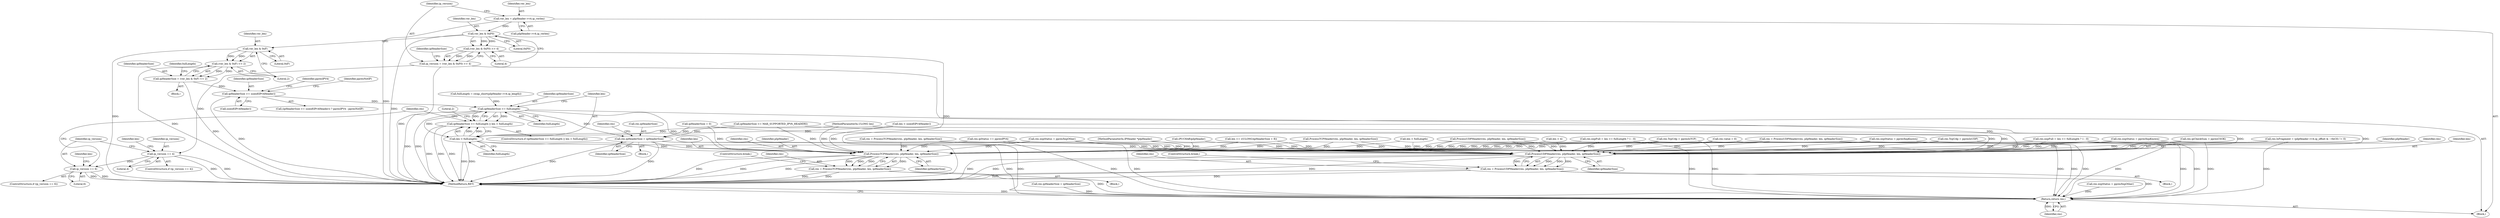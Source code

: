 digraph "0_kvm-guest-drivers-windows_723416fa4210b7464b28eab89cc76252e6193ac1_5@pointer" {
"1000123" [label="(Call,ver_len = pIpHeader->v4.ip_verlen)"];
"1000134" [label="(Call,ver_len & 0xF0)"];
"1000133" [label="(Call,(ver_len & 0xF0) >> 4)"];
"1000131" [label="(Call,ip_version = (ver_len & 0xF0) >> 4)"];
"1000152" [label="(Call,ip_version == 4)"];
"1000258" [label="(Call,ip_version == 6)"];
"1000172" [label="(Call,ver_len & 0xF)"];
"1000171" [label="(Call,(ver_len & 0xF) << 2)"];
"1000169" [label="(Call,ipHeaderSize = (ver_len & 0xF) << 2)"];
"1000206" [label="(Call,ipHeaderSize >= sizeof(IPv4Header))"];
"1000223" [label="(Call,ipHeaderSize >= fullLength)"];
"1000222" [label="(Call,ipHeaderSize >= fullLength || len < fullLength)"];
"1000226" [label="(Call,len < fullLength)"];
"1000543" [label="(Call,ProcessTCPHeader(res, pIpHeader, len, ipHeaderSize))"];
"1000541" [label="(Call,res = ProcessTCPHeader(res, pIpHeader, len, ipHeaderSize))"];
"1000566" [label="(Return,return res;)"];
"1000553" [label="(Call,ProcessUDPHeader(res, pIpHeader, len, ipHeaderSize))"];
"1000551" [label="(Call,res = ProcessUDPHeader(res, pIpHeader, len, ipHeaderSize))"];
"1000514" [label="(Call,res.ipHeaderSize = ipHeaderSize)"];
"1000157" [label="(Call,len < sizeof(IPv4Header))"];
"1000298" [label="(Call,res.ipCheckSum = ppresCSOK)"];
"1000137" [label="(Literal,4)"];
"1000221" [label="(ControlStructure,if (ipHeaderSize >= fullLength || len < fullLength))"];
"1000227" [label="(Identifier,len)"];
"1000488" [label="(Call,res.ipHeaderSize = ipHeaderSize)"];
"1000133" [label="(Call,(ver_len & 0xF0) >> 4)"];
"1000420" [label="(Call,(PUCHAR)pIpHeader)"];
"1000174" [label="(Literal,0xF)"];
"1000555" [label="(Identifier,pIpHeader)"];
"1000552" [label="(Identifier,res)"];
"1000519" [label="(Call,res.IsFragment = (pIpHeader->v4.ip_offset & ~0xC0) != 0)"];
"1000567" [label="(Identifier,res)"];
"1000124" [label="(Identifier,ver_len)"];
"1000103" [label="(Block,)"];
"1000339" [label="(Call,res.xxpStatus = ppresXxpKnown)"];
"1000541" [label="(Call,res = ProcessTCPHeader(res, pIpHeader, len, ipHeaderSize))"];
"1000208" [label="(Call,sizeof(IPv4Header))"];
"1000173" [label="(Identifier,ver_len)"];
"1000139" [label="(Call,ipHeaderSize = 0)"];
"1000223" [label="(Call,ipHeaderSize >= fullLength)"];
"1000542" [label="(Identifier,res)"];
"1000169" [label="(Call,ipHeaderSize = (ver_len & 0xF) << 2)"];
"1000508" [label="(Call,res.ipStatus == ppresIPV4)"];
"1000515" [label="(Call,res.ipHeaderSize)"];
"1000123" [label="(Call,ver_len = pIpHeader->v4.ip_verlen)"];
"1000260" [label="(Literal,6)"];
"1000125" [label="(Call,pIpHeader->v4.ip_verlen)"];
"1000315" [label="(Call,len < fullLength)"];
"1000111" [label="(Call,len < 4)"];
"1000225" [label="(Identifier,fullLength)"];
"1000376" [label="(Call,res.TcpUdp = ppresIsUDP)"];
"1000544" [label="(Identifier,res)"];
"1000550" [label="(Block,)"];
"1000359" [label="(Call,res = ProcessTCPHeader(res, pIpHeader, len, ipHeaderSize))"];
"1000473" [label="(Call,ipHeaderSize <= MAX_SUPPORTED_IPV6_HEADERS)"];
"1000170" [label="(Identifier,ipHeaderSize)"];
"1000205" [label="(Call,(ipHeaderSize >= sizeof(IPv4Header)) ? ppresIPV4 : ppresNotIP)"];
"1000140" [label="(Identifier,ipHeaderSize)"];
"1000264" [label="(Identifier,len)"];
"1000158" [label="(Identifier,len)"];
"1000460" [label="(Call,res.xxpStatus = ppresXxpOther)"];
"1000514" [label="(Call,res.ipHeaderSize = ipHeaderSize)"];
"1000349" [label="(Call,res.xxpFull = len >= fullLength ? 1 : 0)"];
"1000153" [label="(Identifier,ip_version)"];
"1000171" [label="(Call,(ver_len & 0xF) << 2)"];
"1000155" [label="(Block,)"];
"1000210" [label="(Identifier,ppresIPV4)"];
"1000154" [label="(Literal,4)"];
"1000102" [label="(MethodParameterIn,ULONG len)"];
"1000258" [label="(Call,ip_version == 6)"];
"1000344" [label="(Call,res.TcpUdp = ppresIsTCP)"];
"1000521" [label="(Identifier,res)"];
"1000134" [label="(Call,ver_len & 0xF0)"];
"1000151" [label="(ControlStructure,if (ip_version == 4))"];
"1000146" [label="(Call,res.value = 0)"];
"1000228" [label="(Identifier,fullLength)"];
"1000391" [label="(Call,res = ProcessUDPHeader(res, pIpHeader, len, ipHeaderSize))"];
"1000510" [label="(Identifier,res)"];
"1000566" [label="(Return,return res;)"];
"1000547" [label="(Identifier,ipHeaderSize)"];
"1000231" [label="(Literal,2)"];
"1000361" [label="(Call,ProcessTCPHeader(res, pIpHeader, len, ipHeaderSize))"];
"1000152" [label="(Call,ip_version == 4)"];
"1000259" [label="(Identifier,ip_version)"];
"1000381" [label="(Call,res.xxpFull = len >= fullLength ? 1 : 0)"];
"1000560" [label="(Call,res.xxpStatus = ppresXxpOther)"];
"1000257" [label="(ControlStructure,if (ip_version == 6))"];
"1000211" [label="(Identifier,ppresNotIP)"];
"1000206" [label="(Call,ipHeaderSize >= sizeof(IPv4Header))"];
"1000551" [label="(Call,res = ProcessUDPHeader(res, pIpHeader, len, ipHeaderSize))"];
"1000540" [label="(Block,)"];
"1000554" [label="(Identifier,res)"];
"1000558" [label="(ControlStructure,break;)"];
"1000543" [label="(Call,ProcessTCPHeader(res, pIpHeader, len, ipHeaderSize))"];
"1000136" [label="(Literal,0xF0)"];
"1000518" [label="(Identifier,ipHeaderSize)"];
"1000172" [label="(Call,ver_len & 0xF)"];
"1000224" [label="(Identifier,ipHeaderSize)"];
"1000548" [label="(ControlStructure,break;)"];
"1000226" [label="(Call,len < fullLength)"];
"1000545" [label="(Identifier,pIpHeader)"];
"1000393" [label="(Call,ProcessUDPHeader(res, pIpHeader, len, ipHeaderSize))"];
"1000553" [label="(Call,ProcessUDPHeader(res, pIpHeader, len, ipHeaderSize))"];
"1000513" [label="(Block,)"];
"1000132" [label="(Identifier,ip_version)"];
"1000101" [label="(MethodParameterIn,IPHeader *pIpHeader)"];
"1000177" [label="(Identifier,fullLength)"];
"1000568" [label="(MethodReturn,RET)"];
"1000131" [label="(Call,ip_version = (ver_len & 0xF0) >> 4)"];
"1000207" [label="(Identifier,ipHeaderSize)"];
"1000546" [label="(Identifier,len)"];
"1000371" [label="(Call,res.xxpStatus = ppresXxpKnown)"];
"1000175" [label="(Literal,2)"];
"1000176" [label="(Call,fullLength = swap_short(pIpHeader->v4.ip_length))"];
"1000556" [label="(Identifier,len)"];
"1000222" [label="(Call,ipHeaderSize >= fullLength || len < fullLength)"];
"1000135" [label="(Identifier,ver_len)"];
"1000557" [label="(Identifier,ipHeaderSize)"];
"1000407" [label="(Call,len >= ((ULONG)ipHeaderSize + 8))"];
"1000123" -> "1000103"  [label="AST: "];
"1000123" -> "1000125"  [label="CFG: "];
"1000124" -> "1000123"  [label="AST: "];
"1000125" -> "1000123"  [label="AST: "];
"1000132" -> "1000123"  [label="CFG: "];
"1000123" -> "1000568"  [label="DDG: "];
"1000123" -> "1000134"  [label="DDG: "];
"1000134" -> "1000133"  [label="AST: "];
"1000134" -> "1000136"  [label="CFG: "];
"1000135" -> "1000134"  [label="AST: "];
"1000136" -> "1000134"  [label="AST: "];
"1000137" -> "1000134"  [label="CFG: "];
"1000134" -> "1000568"  [label="DDG: "];
"1000134" -> "1000133"  [label="DDG: "];
"1000134" -> "1000133"  [label="DDG: "];
"1000134" -> "1000172"  [label="DDG: "];
"1000133" -> "1000131"  [label="AST: "];
"1000133" -> "1000137"  [label="CFG: "];
"1000137" -> "1000133"  [label="AST: "];
"1000131" -> "1000133"  [label="CFG: "];
"1000133" -> "1000568"  [label="DDG: "];
"1000133" -> "1000131"  [label="DDG: "];
"1000133" -> "1000131"  [label="DDG: "];
"1000131" -> "1000103"  [label="AST: "];
"1000132" -> "1000131"  [label="AST: "];
"1000140" -> "1000131"  [label="CFG: "];
"1000131" -> "1000568"  [label="DDG: "];
"1000131" -> "1000152"  [label="DDG: "];
"1000152" -> "1000151"  [label="AST: "];
"1000152" -> "1000154"  [label="CFG: "];
"1000153" -> "1000152"  [label="AST: "];
"1000154" -> "1000152"  [label="AST: "];
"1000158" -> "1000152"  [label="CFG: "];
"1000259" -> "1000152"  [label="CFG: "];
"1000152" -> "1000568"  [label="DDG: "];
"1000152" -> "1000568"  [label="DDG: "];
"1000152" -> "1000258"  [label="DDG: "];
"1000258" -> "1000257"  [label="AST: "];
"1000258" -> "1000260"  [label="CFG: "];
"1000259" -> "1000258"  [label="AST: "];
"1000260" -> "1000258"  [label="AST: "];
"1000264" -> "1000258"  [label="CFG: "];
"1000510" -> "1000258"  [label="CFG: "];
"1000258" -> "1000568"  [label="DDG: "];
"1000258" -> "1000568"  [label="DDG: "];
"1000172" -> "1000171"  [label="AST: "];
"1000172" -> "1000174"  [label="CFG: "];
"1000173" -> "1000172"  [label="AST: "];
"1000174" -> "1000172"  [label="AST: "];
"1000175" -> "1000172"  [label="CFG: "];
"1000172" -> "1000568"  [label="DDG: "];
"1000172" -> "1000171"  [label="DDG: "];
"1000172" -> "1000171"  [label="DDG: "];
"1000171" -> "1000169"  [label="AST: "];
"1000171" -> "1000175"  [label="CFG: "];
"1000175" -> "1000171"  [label="AST: "];
"1000169" -> "1000171"  [label="CFG: "];
"1000171" -> "1000568"  [label="DDG: "];
"1000171" -> "1000169"  [label="DDG: "];
"1000171" -> "1000169"  [label="DDG: "];
"1000169" -> "1000155"  [label="AST: "];
"1000170" -> "1000169"  [label="AST: "];
"1000177" -> "1000169"  [label="CFG: "];
"1000169" -> "1000568"  [label="DDG: "];
"1000169" -> "1000206"  [label="DDG: "];
"1000206" -> "1000205"  [label="AST: "];
"1000206" -> "1000208"  [label="CFG: "];
"1000207" -> "1000206"  [label="AST: "];
"1000208" -> "1000206"  [label="AST: "];
"1000210" -> "1000206"  [label="CFG: "];
"1000211" -> "1000206"  [label="CFG: "];
"1000206" -> "1000568"  [label="DDG: "];
"1000206" -> "1000223"  [label="DDG: "];
"1000223" -> "1000222"  [label="AST: "];
"1000223" -> "1000225"  [label="CFG: "];
"1000224" -> "1000223"  [label="AST: "];
"1000225" -> "1000223"  [label="AST: "];
"1000227" -> "1000223"  [label="CFG: "];
"1000222" -> "1000223"  [label="CFG: "];
"1000223" -> "1000568"  [label="DDG: "];
"1000223" -> "1000568"  [label="DDG: "];
"1000223" -> "1000222"  [label="DDG: "];
"1000223" -> "1000222"  [label="DDG: "];
"1000176" -> "1000223"  [label="DDG: "];
"1000223" -> "1000226"  [label="DDG: "];
"1000223" -> "1000514"  [label="DDG: "];
"1000223" -> "1000543"  [label="DDG: "];
"1000223" -> "1000553"  [label="DDG: "];
"1000222" -> "1000221"  [label="AST: "];
"1000222" -> "1000226"  [label="CFG: "];
"1000226" -> "1000222"  [label="AST: "];
"1000231" -> "1000222"  [label="CFG: "];
"1000510" -> "1000222"  [label="CFG: "];
"1000222" -> "1000568"  [label="DDG: "];
"1000222" -> "1000568"  [label="DDG: "];
"1000222" -> "1000568"  [label="DDG: "];
"1000226" -> "1000222"  [label="DDG: "];
"1000226" -> "1000222"  [label="DDG: "];
"1000226" -> "1000228"  [label="CFG: "];
"1000227" -> "1000226"  [label="AST: "];
"1000228" -> "1000226"  [label="AST: "];
"1000226" -> "1000568"  [label="DDG: "];
"1000226" -> "1000568"  [label="DDG: "];
"1000157" -> "1000226"  [label="DDG: "];
"1000102" -> "1000226"  [label="DDG: "];
"1000226" -> "1000543"  [label="DDG: "];
"1000226" -> "1000553"  [label="DDG: "];
"1000543" -> "1000541"  [label="AST: "];
"1000543" -> "1000547"  [label="CFG: "];
"1000544" -> "1000543"  [label="AST: "];
"1000545" -> "1000543"  [label="AST: "];
"1000546" -> "1000543"  [label="AST: "];
"1000547" -> "1000543"  [label="AST: "];
"1000541" -> "1000543"  [label="CFG: "];
"1000543" -> "1000568"  [label="DDG: "];
"1000543" -> "1000568"  [label="DDG: "];
"1000543" -> "1000568"  [label="DDG: "];
"1000543" -> "1000541"  [label="DDG: "];
"1000543" -> "1000541"  [label="DDG: "];
"1000543" -> "1000541"  [label="DDG: "];
"1000543" -> "1000541"  [label="DDG: "];
"1000460" -> "1000543"  [label="DDG: "];
"1000376" -> "1000543"  [label="DDG: "];
"1000391" -> "1000543"  [label="DDG: "];
"1000298" -> "1000543"  [label="DDG: "];
"1000514" -> "1000543"  [label="DDG: "];
"1000349" -> "1000543"  [label="DDG: "];
"1000359" -> "1000543"  [label="DDG: "];
"1000371" -> "1000543"  [label="DDG: "];
"1000344" -> "1000543"  [label="DDG: "];
"1000146" -> "1000543"  [label="DDG: "];
"1000519" -> "1000543"  [label="DDG: "];
"1000508" -> "1000543"  [label="DDG: "];
"1000339" -> "1000543"  [label="DDG: "];
"1000381" -> "1000543"  [label="DDG: "];
"1000420" -> "1000543"  [label="DDG: "];
"1000361" -> "1000543"  [label="DDG: "];
"1000361" -> "1000543"  [label="DDG: "];
"1000393" -> "1000543"  [label="DDG: "];
"1000393" -> "1000543"  [label="DDG: "];
"1000101" -> "1000543"  [label="DDG: "];
"1000315" -> "1000543"  [label="DDG: "];
"1000407" -> "1000543"  [label="DDG: "];
"1000157" -> "1000543"  [label="DDG: "];
"1000111" -> "1000543"  [label="DDG: "];
"1000102" -> "1000543"  [label="DDG: "];
"1000139" -> "1000543"  [label="DDG: "];
"1000473" -> "1000543"  [label="DDG: "];
"1000541" -> "1000540"  [label="AST: "];
"1000542" -> "1000541"  [label="AST: "];
"1000548" -> "1000541"  [label="CFG: "];
"1000541" -> "1000568"  [label="DDG: "];
"1000541" -> "1000568"  [label="DDG: "];
"1000541" -> "1000566"  [label="DDG: "];
"1000566" -> "1000103"  [label="AST: "];
"1000566" -> "1000567"  [label="CFG: "];
"1000567" -> "1000566"  [label="AST: "];
"1000568" -> "1000566"  [label="CFG: "];
"1000566" -> "1000568"  [label="DDG: "];
"1000567" -> "1000566"  [label="DDG: "];
"1000460" -> "1000566"  [label="DDG: "];
"1000376" -> "1000566"  [label="DDG: "];
"1000488" -> "1000566"  [label="DDG: "];
"1000391" -> "1000566"  [label="DDG: "];
"1000298" -> "1000566"  [label="DDG: "];
"1000514" -> "1000566"  [label="DDG: "];
"1000349" -> "1000566"  [label="DDG: "];
"1000359" -> "1000566"  [label="DDG: "];
"1000371" -> "1000566"  [label="DDG: "];
"1000146" -> "1000566"  [label="DDG: "];
"1000560" -> "1000566"  [label="DDG: "];
"1000519" -> "1000566"  [label="DDG: "];
"1000508" -> "1000566"  [label="DDG: "];
"1000339" -> "1000566"  [label="DDG: "];
"1000381" -> "1000566"  [label="DDG: "];
"1000344" -> "1000566"  [label="DDG: "];
"1000551" -> "1000566"  [label="DDG: "];
"1000553" -> "1000551"  [label="AST: "];
"1000553" -> "1000557"  [label="CFG: "];
"1000554" -> "1000553"  [label="AST: "];
"1000555" -> "1000553"  [label="AST: "];
"1000556" -> "1000553"  [label="AST: "];
"1000557" -> "1000553"  [label="AST: "];
"1000551" -> "1000553"  [label="CFG: "];
"1000553" -> "1000568"  [label="DDG: "];
"1000553" -> "1000568"  [label="DDG: "];
"1000553" -> "1000568"  [label="DDG: "];
"1000553" -> "1000551"  [label="DDG: "];
"1000553" -> "1000551"  [label="DDG: "];
"1000553" -> "1000551"  [label="DDG: "];
"1000553" -> "1000551"  [label="DDG: "];
"1000460" -> "1000553"  [label="DDG: "];
"1000376" -> "1000553"  [label="DDG: "];
"1000391" -> "1000553"  [label="DDG: "];
"1000298" -> "1000553"  [label="DDG: "];
"1000514" -> "1000553"  [label="DDG: "];
"1000349" -> "1000553"  [label="DDG: "];
"1000359" -> "1000553"  [label="DDG: "];
"1000371" -> "1000553"  [label="DDG: "];
"1000344" -> "1000553"  [label="DDG: "];
"1000146" -> "1000553"  [label="DDG: "];
"1000519" -> "1000553"  [label="DDG: "];
"1000508" -> "1000553"  [label="DDG: "];
"1000339" -> "1000553"  [label="DDG: "];
"1000381" -> "1000553"  [label="DDG: "];
"1000420" -> "1000553"  [label="DDG: "];
"1000361" -> "1000553"  [label="DDG: "];
"1000361" -> "1000553"  [label="DDG: "];
"1000393" -> "1000553"  [label="DDG: "];
"1000393" -> "1000553"  [label="DDG: "];
"1000101" -> "1000553"  [label="DDG: "];
"1000315" -> "1000553"  [label="DDG: "];
"1000407" -> "1000553"  [label="DDG: "];
"1000157" -> "1000553"  [label="DDG: "];
"1000111" -> "1000553"  [label="DDG: "];
"1000102" -> "1000553"  [label="DDG: "];
"1000139" -> "1000553"  [label="DDG: "];
"1000473" -> "1000553"  [label="DDG: "];
"1000551" -> "1000550"  [label="AST: "];
"1000552" -> "1000551"  [label="AST: "];
"1000558" -> "1000551"  [label="CFG: "];
"1000551" -> "1000568"  [label="DDG: "];
"1000551" -> "1000568"  [label="DDG: "];
"1000514" -> "1000513"  [label="AST: "];
"1000514" -> "1000518"  [label="CFG: "];
"1000515" -> "1000514"  [label="AST: "];
"1000518" -> "1000514"  [label="AST: "];
"1000521" -> "1000514"  [label="CFG: "];
"1000514" -> "1000568"  [label="DDG: "];
"1000514" -> "1000568"  [label="DDG: "];
"1000139" -> "1000514"  [label="DDG: "];
"1000473" -> "1000514"  [label="DDG: "];
}

